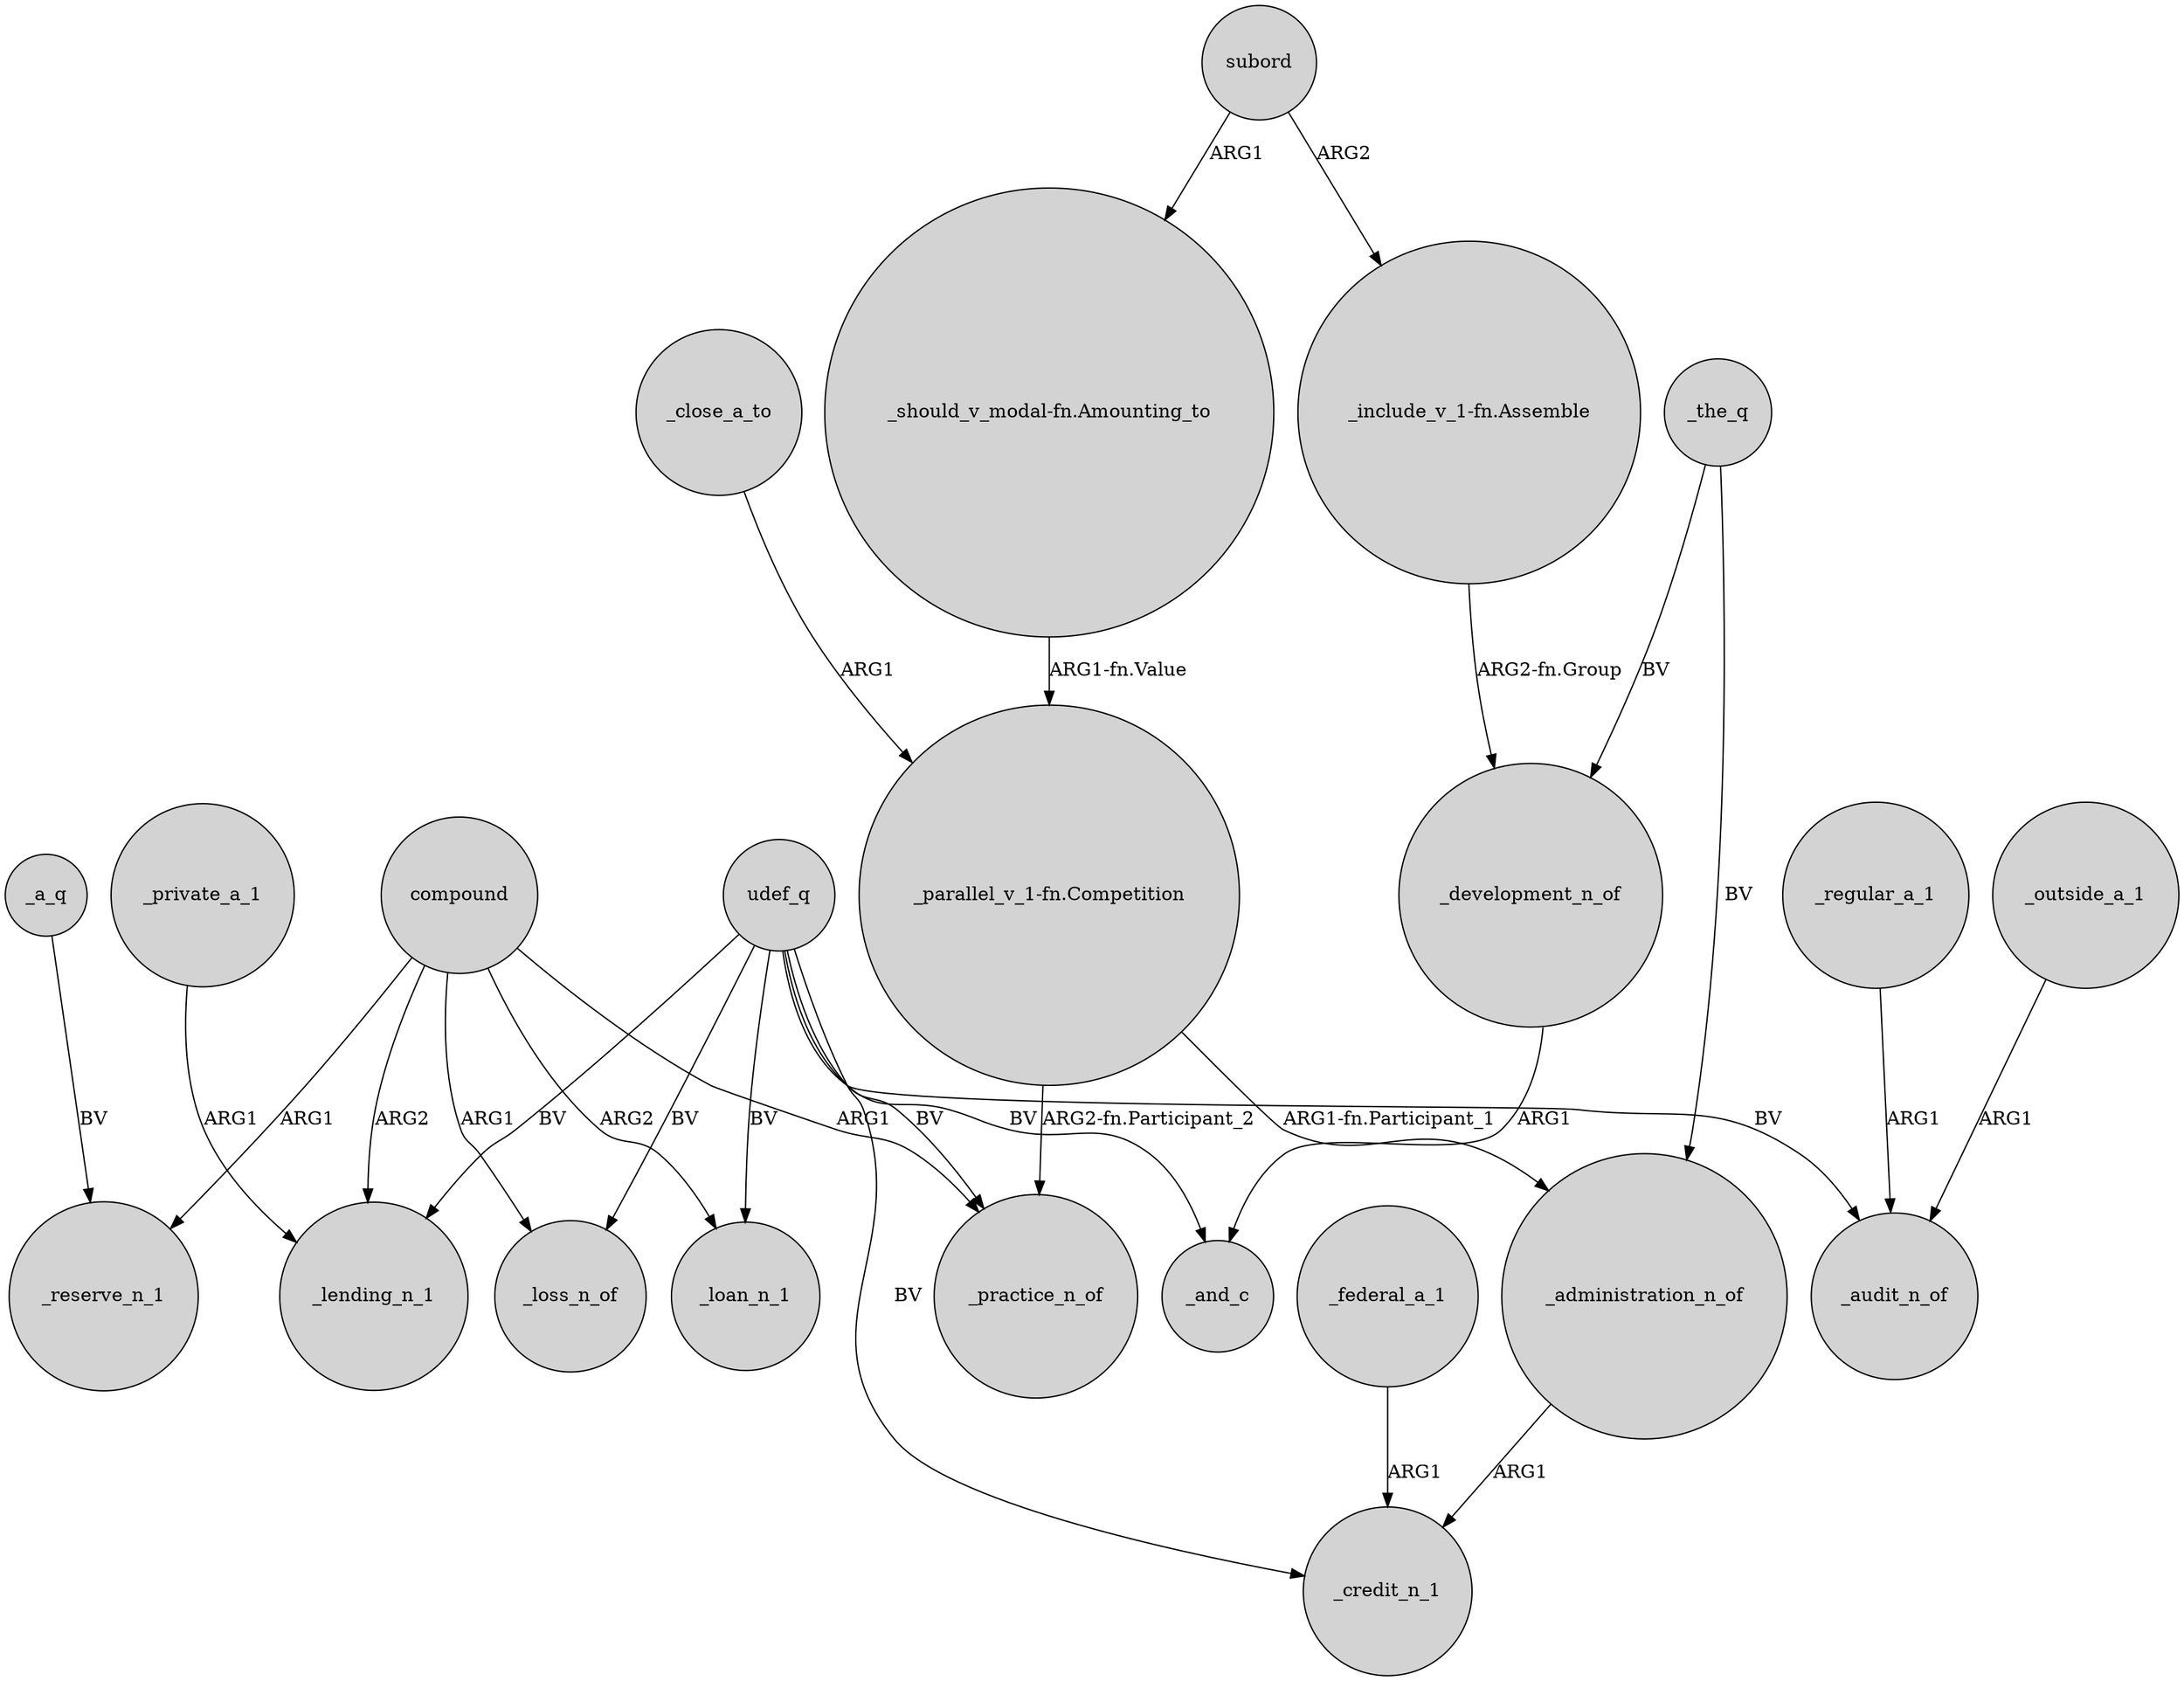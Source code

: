 digraph {
	node [shape=circle style=filled]
	_the_q -> _development_n_of [label=BV]
	_a_q -> _reserve_n_1 [label=BV]
	subord -> "_should_v_modal-fn.Amounting_to" [label=ARG1]
	_development_n_of -> _and_c [label=ARG1]
	udef_q -> _loan_n_1 [label=BV]
	_private_a_1 -> _lending_n_1 [label=ARG1]
	udef_q -> _and_c [label=BV]
	compound -> _practice_n_of [label=ARG1]
	"_parallel_v_1-fn.Competition" -> _administration_n_of [label="ARG1-fn.Participant_1"]
	_federal_a_1 -> _credit_n_1 [label=ARG1]
	_outside_a_1 -> _audit_n_of [label=ARG1]
	"_include_v_1-fn.Assemble" -> _development_n_of [label="ARG2-fn.Group"]
	udef_q -> _audit_n_of [label=BV]
	compound -> _loss_n_of [label=ARG1]
	udef_q -> _loss_n_of [label=BV]
	compound -> _reserve_n_1 [label=ARG1]
	udef_q -> _credit_n_1 [label=BV]
	udef_q -> _practice_n_of [label=BV]
	_administration_n_of -> _credit_n_1 [label=ARG1]
	udef_q -> _lending_n_1 [label=BV]
	_regular_a_1 -> _audit_n_of [label=ARG1]
	"_parallel_v_1-fn.Competition" -> _practice_n_of [label="ARG2-fn.Participant_2"]
	_close_a_to -> "_parallel_v_1-fn.Competition" [label=ARG1]
	"_should_v_modal-fn.Amounting_to" -> "_parallel_v_1-fn.Competition" [label="ARG1-fn.Value"]
	_the_q -> _administration_n_of [label=BV]
	compound -> _lending_n_1 [label=ARG2]
	compound -> _loan_n_1 [label=ARG2]
	subord -> "_include_v_1-fn.Assemble" [label=ARG2]
}
